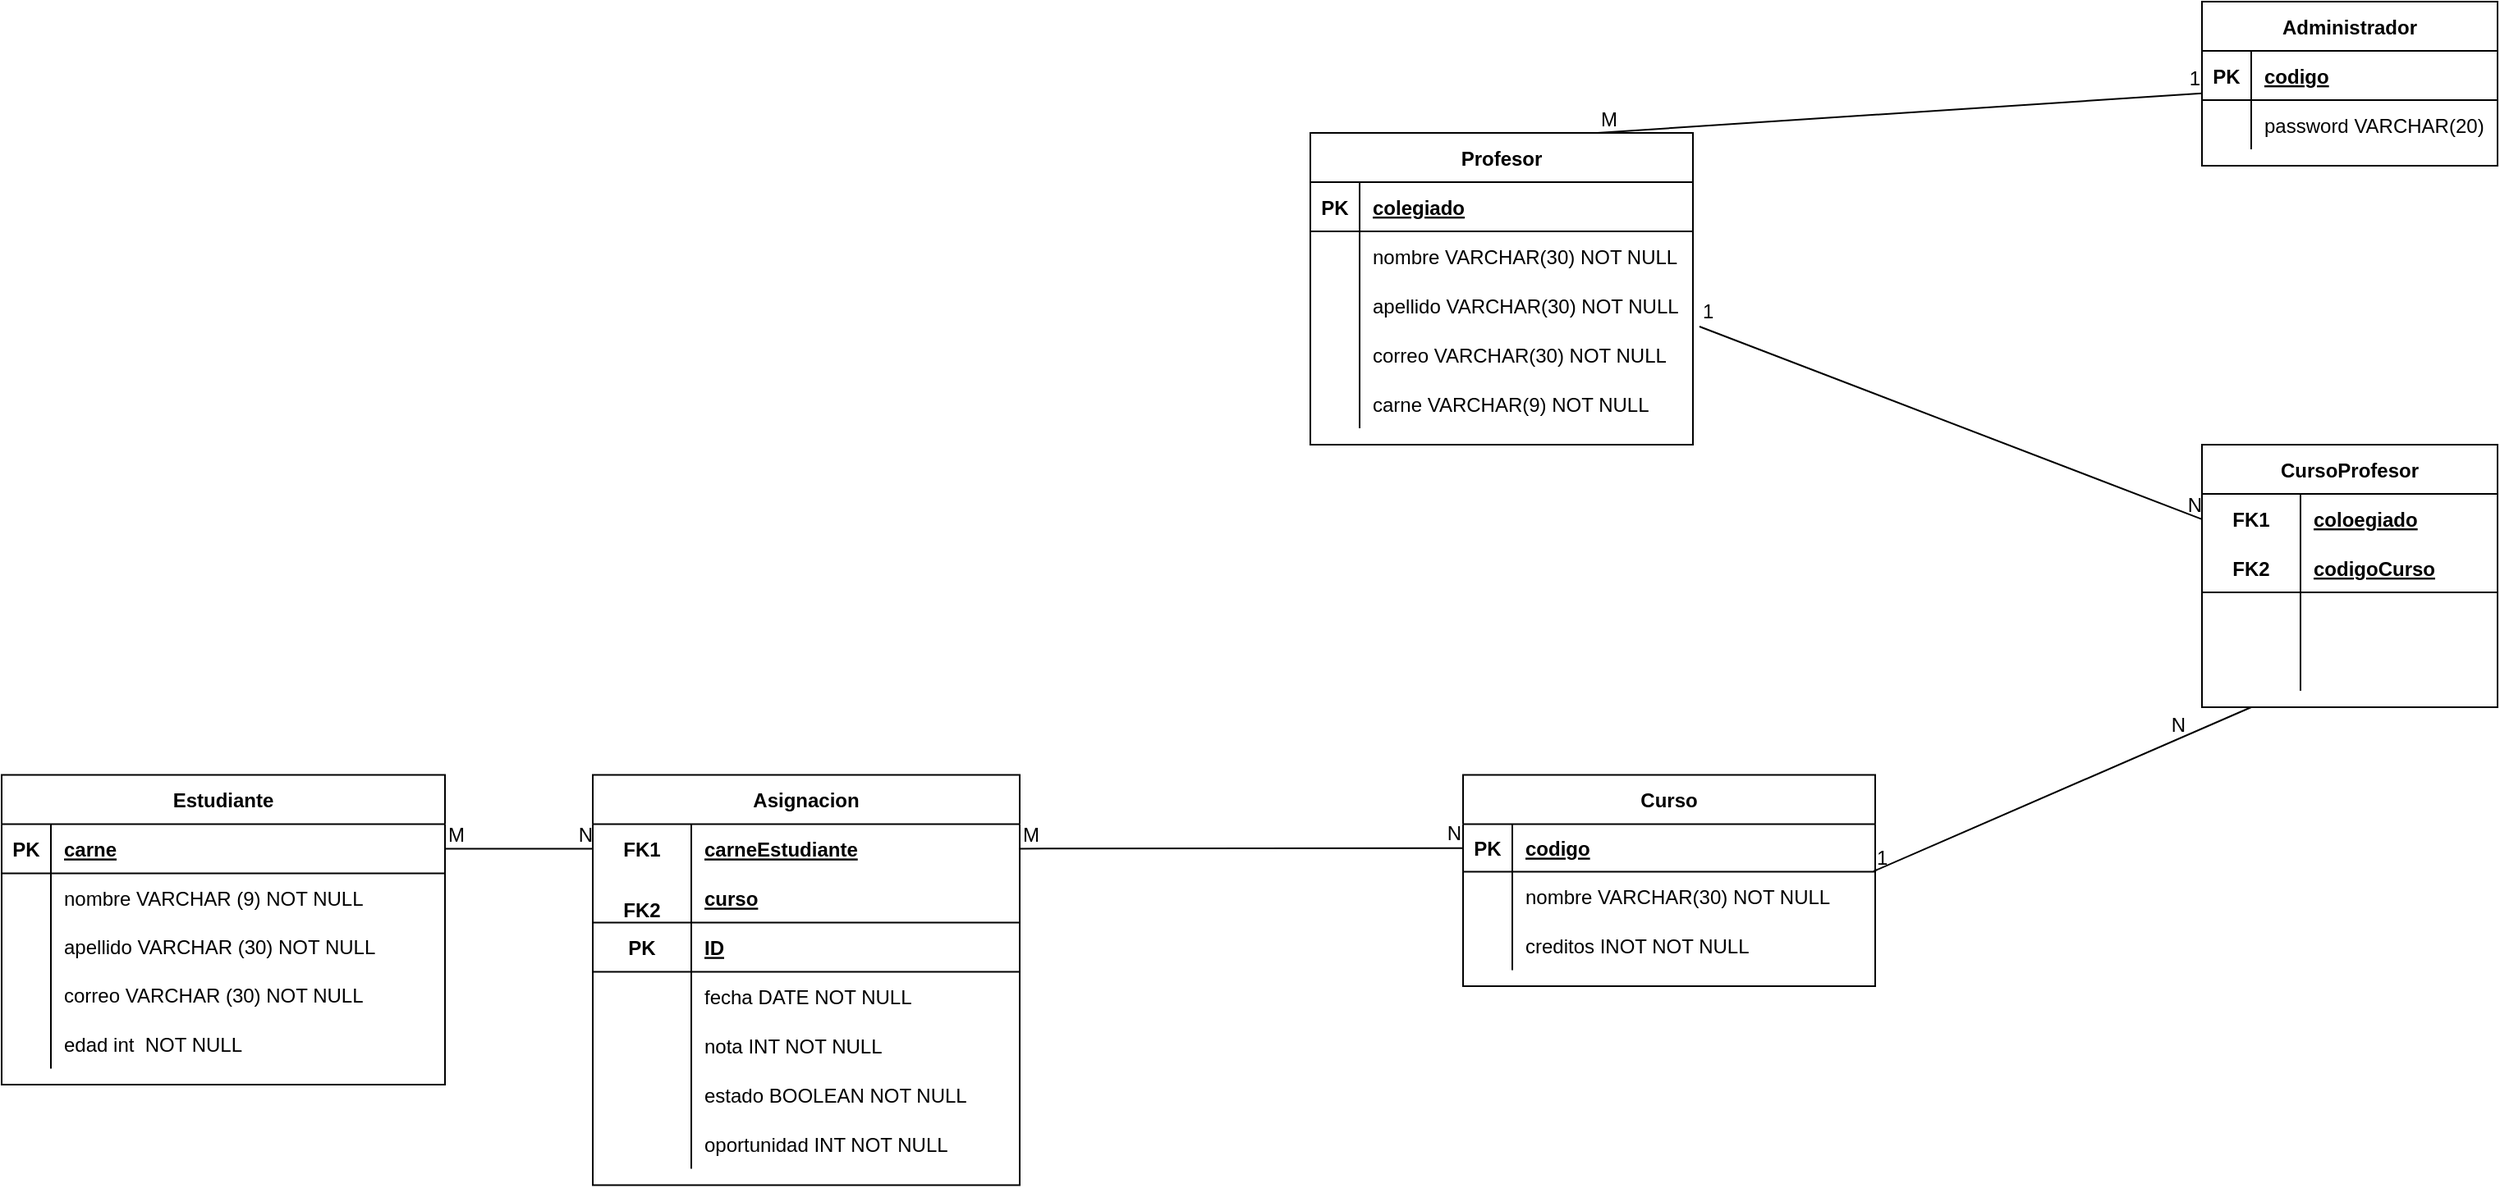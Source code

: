 <mxfile version="20.2.5" type="device"><diagram id="YXSED8SwQ3DKiTA42KXJ" name="Página-1"><mxGraphModel dx="1874" dy="840" grid="1" gridSize="10" guides="1" tooltips="1" connect="1" arrows="1" fold="1" page="1" pageScale="1" pageWidth="827" pageHeight="1169" math="0" shadow="0"><root><mxCell id="0"/><mxCell id="1" parent="0"/><mxCell id="o0XQgjASKxmksTlwsW91-1" value="Estudiante" style="shape=table;startSize=30;container=1;collapsible=1;childLayout=tableLayout;fixedRows=1;rowLines=0;fontStyle=1;align=center;resizeLast=1;" parent="1" vertex="1"><mxGeometry x="30" y="541.2" width="270" height="188.8" as="geometry"/></mxCell><mxCell id="o0XQgjASKxmksTlwsW91-2" value="" style="shape=tableRow;horizontal=0;startSize=0;swimlaneHead=0;swimlaneBody=0;fillColor=none;collapsible=0;dropTarget=0;points=[[0,0.5],[1,0.5]];portConstraint=eastwest;top=0;left=0;right=0;bottom=1;" parent="o0XQgjASKxmksTlwsW91-1" vertex="1"><mxGeometry y="30" width="270" height="30" as="geometry"/></mxCell><mxCell id="o0XQgjASKxmksTlwsW91-3" value="PK" style="shape=partialRectangle;connectable=0;fillColor=none;top=0;left=0;bottom=0;right=0;fontStyle=1;overflow=hidden;" parent="o0XQgjASKxmksTlwsW91-2" vertex="1"><mxGeometry width="30" height="30" as="geometry"><mxRectangle width="30" height="30" as="alternateBounds"/></mxGeometry></mxCell><mxCell id="o0XQgjASKxmksTlwsW91-4" value="carne" style="shape=partialRectangle;connectable=0;fillColor=none;top=0;left=0;bottom=0;right=0;align=left;spacingLeft=6;fontStyle=5;overflow=hidden;" parent="o0XQgjASKxmksTlwsW91-2" vertex="1"><mxGeometry x="30" width="240" height="30" as="geometry"><mxRectangle width="240" height="30" as="alternateBounds"/></mxGeometry></mxCell><mxCell id="o0XQgjASKxmksTlwsW91-5" value="" style="shape=tableRow;horizontal=0;startSize=0;swimlaneHead=0;swimlaneBody=0;fillColor=none;collapsible=0;dropTarget=0;points=[[0,0.5],[1,0.5]];portConstraint=eastwest;top=0;left=0;right=0;bottom=0;" parent="o0XQgjASKxmksTlwsW91-1" vertex="1"><mxGeometry y="60" width="270" height="30" as="geometry"/></mxCell><mxCell id="o0XQgjASKxmksTlwsW91-6" value="" style="shape=partialRectangle;connectable=0;fillColor=none;top=0;left=0;bottom=0;right=0;editable=1;overflow=hidden;" parent="o0XQgjASKxmksTlwsW91-5" vertex="1"><mxGeometry width="30" height="30" as="geometry"><mxRectangle width="30" height="30" as="alternateBounds"/></mxGeometry></mxCell><mxCell id="o0XQgjASKxmksTlwsW91-7" value="nombre VARCHAR (9) NOT NULL" style="shape=partialRectangle;connectable=0;fillColor=none;top=0;left=0;bottom=0;right=0;align=left;spacingLeft=6;overflow=hidden;" parent="o0XQgjASKxmksTlwsW91-5" vertex="1"><mxGeometry x="30" width="240" height="30" as="geometry"><mxRectangle width="240" height="30" as="alternateBounds"/></mxGeometry></mxCell><mxCell id="o0XQgjASKxmksTlwsW91-8" value="" style="shape=tableRow;horizontal=0;startSize=0;swimlaneHead=0;swimlaneBody=0;fillColor=none;collapsible=0;dropTarget=0;points=[[0,0.5],[1,0.5]];portConstraint=eastwest;top=0;left=0;right=0;bottom=0;" parent="o0XQgjASKxmksTlwsW91-1" vertex="1"><mxGeometry y="90" width="270" height="29" as="geometry"/></mxCell><mxCell id="o0XQgjASKxmksTlwsW91-9" value="" style="shape=partialRectangle;connectable=0;fillColor=none;top=0;left=0;bottom=0;right=0;editable=1;overflow=hidden;" parent="o0XQgjASKxmksTlwsW91-8" vertex="1"><mxGeometry width="30" height="29" as="geometry"><mxRectangle width="30" height="29" as="alternateBounds"/></mxGeometry></mxCell><mxCell id="o0XQgjASKxmksTlwsW91-10" value="apellido VARCHAR (30) NOT NULL" style="shape=partialRectangle;connectable=0;fillColor=none;top=0;left=0;bottom=0;right=0;align=left;spacingLeft=6;overflow=hidden;" parent="o0XQgjASKxmksTlwsW91-8" vertex="1"><mxGeometry x="30" width="240" height="29" as="geometry"><mxRectangle width="240" height="29" as="alternateBounds"/></mxGeometry></mxCell><mxCell id="o0XQgjASKxmksTlwsW91-11" value="" style="shape=tableRow;horizontal=0;startSize=0;swimlaneHead=0;swimlaneBody=0;fillColor=none;collapsible=0;dropTarget=0;points=[[0,0.5],[1,0.5]];portConstraint=eastwest;top=0;left=0;right=0;bottom=0;" parent="o0XQgjASKxmksTlwsW91-1" vertex="1"><mxGeometry y="119" width="270" height="30" as="geometry"/></mxCell><mxCell id="o0XQgjASKxmksTlwsW91-12" value="" style="shape=partialRectangle;connectable=0;fillColor=none;top=0;left=0;bottom=0;right=0;editable=1;overflow=hidden;" parent="o0XQgjASKxmksTlwsW91-11" vertex="1"><mxGeometry width="30" height="30" as="geometry"><mxRectangle width="30" height="30" as="alternateBounds"/></mxGeometry></mxCell><mxCell id="o0XQgjASKxmksTlwsW91-13" value="correo VARCHAR (30) NOT NULL" style="shape=partialRectangle;connectable=0;fillColor=none;top=0;left=0;bottom=0;right=0;align=left;spacingLeft=6;overflow=hidden;" parent="o0XQgjASKxmksTlwsW91-11" vertex="1"><mxGeometry x="30" width="240" height="30" as="geometry"><mxRectangle width="240" height="30" as="alternateBounds"/></mxGeometry></mxCell><mxCell id="coQe3V80EegamrGWppL2-1" value="" style="shape=tableRow;horizontal=0;startSize=0;swimlaneHead=0;swimlaneBody=0;fillColor=none;collapsible=0;dropTarget=0;points=[[0,0.5],[1,0.5]];portConstraint=eastwest;top=0;left=0;right=0;bottom=0;" vertex="1" parent="o0XQgjASKxmksTlwsW91-1"><mxGeometry y="149" width="270" height="30" as="geometry"/></mxCell><mxCell id="coQe3V80EegamrGWppL2-2" value="" style="shape=partialRectangle;connectable=0;fillColor=none;top=0;left=0;bottom=0;right=0;editable=1;overflow=hidden;" vertex="1" parent="coQe3V80EegamrGWppL2-1"><mxGeometry width="30" height="30" as="geometry"><mxRectangle width="30" height="30" as="alternateBounds"/></mxGeometry></mxCell><mxCell id="coQe3V80EegamrGWppL2-3" value="edad int  NOT NULL" style="shape=partialRectangle;connectable=0;fillColor=none;top=0;left=0;bottom=0;right=0;align=left;spacingLeft=6;overflow=hidden;" vertex="1" parent="coQe3V80EegamrGWppL2-1"><mxGeometry x="30" width="240" height="30" as="geometry"><mxRectangle width="240" height="30" as="alternateBounds"/></mxGeometry></mxCell><mxCell id="o0XQgjASKxmksTlwsW91-40" value="Profesor" style="shape=table;startSize=30;container=1;collapsible=1;childLayout=tableLayout;fixedRows=1;rowLines=0;fontStyle=1;align=center;resizeLast=1;" parent="1" vertex="1"><mxGeometry x="827" y="150" width="233" height="190" as="geometry"/></mxCell><mxCell id="o0XQgjASKxmksTlwsW91-41" value="" style="shape=tableRow;horizontal=0;startSize=0;swimlaneHead=0;swimlaneBody=0;fillColor=none;collapsible=0;dropTarget=0;points=[[0,0.5],[1,0.5]];portConstraint=eastwest;top=0;left=0;right=0;bottom=1;" parent="o0XQgjASKxmksTlwsW91-40" vertex="1"><mxGeometry y="30" width="233" height="30" as="geometry"/></mxCell><mxCell id="o0XQgjASKxmksTlwsW91-42" value="PK" style="shape=partialRectangle;connectable=0;fillColor=none;top=0;left=0;bottom=0;right=0;fontStyle=1;overflow=hidden;" parent="o0XQgjASKxmksTlwsW91-41" vertex="1"><mxGeometry width="30" height="30" as="geometry"><mxRectangle width="30" height="30" as="alternateBounds"/></mxGeometry></mxCell><mxCell id="o0XQgjASKxmksTlwsW91-43" value="colegiado" style="shape=partialRectangle;connectable=0;fillColor=none;top=0;left=0;bottom=0;right=0;align=left;spacingLeft=6;fontStyle=5;overflow=hidden;" parent="o0XQgjASKxmksTlwsW91-41" vertex="1"><mxGeometry x="30" width="203" height="30" as="geometry"><mxRectangle width="203" height="30" as="alternateBounds"/></mxGeometry></mxCell><mxCell id="o0XQgjASKxmksTlwsW91-44" value="" style="shape=tableRow;horizontal=0;startSize=0;swimlaneHead=0;swimlaneBody=0;fillColor=none;collapsible=0;dropTarget=0;points=[[0,0.5],[1,0.5]];portConstraint=eastwest;top=0;left=0;right=0;bottom=0;" parent="o0XQgjASKxmksTlwsW91-40" vertex="1"><mxGeometry y="60" width="233" height="30" as="geometry"/></mxCell><mxCell id="o0XQgjASKxmksTlwsW91-45" value="" style="shape=partialRectangle;connectable=0;fillColor=none;top=0;left=0;bottom=0;right=0;editable=1;overflow=hidden;" parent="o0XQgjASKxmksTlwsW91-44" vertex="1"><mxGeometry width="30" height="30" as="geometry"><mxRectangle width="30" height="30" as="alternateBounds"/></mxGeometry></mxCell><mxCell id="o0XQgjASKxmksTlwsW91-46" value="nombre VARCHAR(30) NOT NULL " style="shape=partialRectangle;connectable=0;fillColor=none;top=0;left=0;bottom=0;right=0;align=left;spacingLeft=6;overflow=hidden;" parent="o0XQgjASKxmksTlwsW91-44" vertex="1"><mxGeometry x="30" width="203" height="30" as="geometry"><mxRectangle width="203" height="30" as="alternateBounds"/></mxGeometry></mxCell><mxCell id="o0XQgjASKxmksTlwsW91-47" value="" style="shape=tableRow;horizontal=0;startSize=0;swimlaneHead=0;swimlaneBody=0;fillColor=none;collapsible=0;dropTarget=0;points=[[0,0.5],[1,0.5]];portConstraint=eastwest;top=0;left=0;right=0;bottom=0;" parent="o0XQgjASKxmksTlwsW91-40" vertex="1"><mxGeometry y="90" width="233" height="30" as="geometry"/></mxCell><mxCell id="o0XQgjASKxmksTlwsW91-48" value="" style="shape=partialRectangle;connectable=0;fillColor=none;top=0;left=0;bottom=0;right=0;editable=1;overflow=hidden;" parent="o0XQgjASKxmksTlwsW91-47" vertex="1"><mxGeometry width="30" height="30" as="geometry"><mxRectangle width="30" height="30" as="alternateBounds"/></mxGeometry></mxCell><mxCell id="o0XQgjASKxmksTlwsW91-49" value="apellido VARCHAR(30) NOT NULL " style="shape=partialRectangle;connectable=0;fillColor=none;top=0;left=0;bottom=0;right=0;align=left;spacingLeft=6;overflow=hidden;" parent="o0XQgjASKxmksTlwsW91-47" vertex="1"><mxGeometry x="30" width="203" height="30" as="geometry"><mxRectangle width="203" height="30" as="alternateBounds"/></mxGeometry></mxCell><mxCell id="o0XQgjASKxmksTlwsW91-50" value="" style="shape=tableRow;horizontal=0;startSize=0;swimlaneHead=0;swimlaneBody=0;fillColor=none;collapsible=0;dropTarget=0;points=[[0,0.5],[1,0.5]];portConstraint=eastwest;top=0;left=0;right=0;bottom=0;" parent="o0XQgjASKxmksTlwsW91-40" vertex="1"><mxGeometry y="120" width="233" height="30" as="geometry"/></mxCell><mxCell id="o0XQgjASKxmksTlwsW91-51" value="" style="shape=partialRectangle;connectable=0;fillColor=none;top=0;left=0;bottom=0;right=0;editable=1;overflow=hidden;" parent="o0XQgjASKxmksTlwsW91-50" vertex="1"><mxGeometry width="30" height="30" as="geometry"><mxRectangle width="30" height="30" as="alternateBounds"/></mxGeometry></mxCell><mxCell id="o0XQgjASKxmksTlwsW91-52" value="correo VARCHAR(30) NOT NULL " style="shape=partialRectangle;connectable=0;fillColor=none;top=0;left=0;bottom=0;right=0;align=left;spacingLeft=6;overflow=hidden;" parent="o0XQgjASKxmksTlwsW91-50" vertex="1"><mxGeometry x="30" width="203" height="30" as="geometry"><mxRectangle width="203" height="30" as="alternateBounds"/></mxGeometry></mxCell><mxCell id="o0XQgjASKxmksTlwsW91-53" value="" style="shape=tableRow;horizontal=0;startSize=0;swimlaneHead=0;swimlaneBody=0;fillColor=none;collapsible=0;dropTarget=0;points=[[0,0.5],[1,0.5]];portConstraint=eastwest;top=0;left=0;right=0;bottom=0;" parent="o0XQgjASKxmksTlwsW91-40" vertex="1"><mxGeometry y="150" width="233" height="30" as="geometry"/></mxCell><mxCell id="o0XQgjASKxmksTlwsW91-54" value="" style="shape=partialRectangle;connectable=0;fillColor=none;top=0;left=0;bottom=0;right=0;editable=1;overflow=hidden;" parent="o0XQgjASKxmksTlwsW91-53" vertex="1"><mxGeometry width="30" height="30" as="geometry"><mxRectangle width="30" height="30" as="alternateBounds"/></mxGeometry></mxCell><mxCell id="o0XQgjASKxmksTlwsW91-55" value="carne VARCHAR(9) NOT NULL " style="shape=partialRectangle;connectable=0;fillColor=none;top=0;left=0;bottom=0;right=0;align=left;spacingLeft=6;overflow=hidden;" parent="o0XQgjASKxmksTlwsW91-53" vertex="1"><mxGeometry x="30" width="203" height="30" as="geometry"><mxRectangle width="203" height="30" as="alternateBounds"/></mxGeometry></mxCell><mxCell id="o0XQgjASKxmksTlwsW91-59" value="Curso" style="shape=table;startSize=30;container=1;collapsible=1;childLayout=tableLayout;fixedRows=1;rowLines=0;fontStyle=1;align=center;resizeLast=1;" parent="1" vertex="1"><mxGeometry x="920" y="541.2" width="251" height="128.8" as="geometry"/></mxCell><mxCell id="o0XQgjASKxmksTlwsW91-60" value="" style="shape=tableRow;horizontal=0;startSize=0;swimlaneHead=0;swimlaneBody=0;fillColor=none;collapsible=0;dropTarget=0;points=[[0,0.5],[1,0.5]];portConstraint=eastwest;top=0;left=0;right=0;bottom=1;" parent="o0XQgjASKxmksTlwsW91-59" vertex="1"><mxGeometry y="30" width="251" height="29" as="geometry"/></mxCell><mxCell id="o0XQgjASKxmksTlwsW91-61" value="PK" style="shape=partialRectangle;connectable=0;fillColor=none;top=0;left=0;bottom=0;right=0;fontStyle=1;overflow=hidden;" parent="o0XQgjASKxmksTlwsW91-60" vertex="1"><mxGeometry width="30" height="29" as="geometry"><mxRectangle width="30" height="29" as="alternateBounds"/></mxGeometry></mxCell><mxCell id="o0XQgjASKxmksTlwsW91-62" value="codigo" style="shape=partialRectangle;connectable=0;fillColor=none;top=0;left=0;bottom=0;right=0;align=left;spacingLeft=6;fontStyle=5;overflow=hidden;" parent="o0XQgjASKxmksTlwsW91-60" vertex="1"><mxGeometry x="30" width="221" height="29" as="geometry"><mxRectangle width="221" height="29" as="alternateBounds"/></mxGeometry></mxCell><mxCell id="o0XQgjASKxmksTlwsW91-63" value="" style="shape=tableRow;horizontal=0;startSize=0;swimlaneHead=0;swimlaneBody=0;fillColor=none;collapsible=0;dropTarget=0;points=[[0,0.5],[1,0.5]];portConstraint=eastwest;top=0;left=0;right=0;bottom=0;" parent="o0XQgjASKxmksTlwsW91-59" vertex="1"><mxGeometry y="59" width="251" height="30" as="geometry"/></mxCell><mxCell id="o0XQgjASKxmksTlwsW91-64" value="" style="shape=partialRectangle;connectable=0;fillColor=none;top=0;left=0;bottom=0;right=0;editable=1;overflow=hidden;" parent="o0XQgjASKxmksTlwsW91-63" vertex="1"><mxGeometry width="30" height="30" as="geometry"><mxRectangle width="30" height="30" as="alternateBounds"/></mxGeometry></mxCell><mxCell id="o0XQgjASKxmksTlwsW91-65" value="nombre VARCHAR(30) NOT NULL" style="shape=partialRectangle;connectable=0;fillColor=none;top=0;left=0;bottom=0;right=0;align=left;spacingLeft=6;overflow=hidden;" parent="o0XQgjASKxmksTlwsW91-63" vertex="1"><mxGeometry x="30" width="221" height="30" as="geometry"><mxRectangle width="221" height="30" as="alternateBounds"/></mxGeometry></mxCell><mxCell id="o0XQgjASKxmksTlwsW91-66" value="" style="shape=tableRow;horizontal=0;startSize=0;swimlaneHead=0;swimlaneBody=0;fillColor=none;collapsible=0;dropTarget=0;points=[[0,0.5],[1,0.5]];portConstraint=eastwest;top=0;left=0;right=0;bottom=0;" parent="o0XQgjASKxmksTlwsW91-59" vertex="1"><mxGeometry y="89" width="251" height="30" as="geometry"/></mxCell><mxCell id="o0XQgjASKxmksTlwsW91-67" value="" style="shape=partialRectangle;connectable=0;fillColor=none;top=0;left=0;bottom=0;right=0;editable=1;overflow=hidden;" parent="o0XQgjASKxmksTlwsW91-66" vertex="1"><mxGeometry width="30" height="30" as="geometry"><mxRectangle width="30" height="30" as="alternateBounds"/></mxGeometry></mxCell><mxCell id="o0XQgjASKxmksTlwsW91-68" value="creditos INOT NOT NULL" style="shape=partialRectangle;connectable=0;fillColor=none;top=0;left=0;bottom=0;right=0;align=left;spacingLeft=6;overflow=hidden;" parent="o0XQgjASKxmksTlwsW91-66" vertex="1"><mxGeometry x="30" width="221" height="30" as="geometry"><mxRectangle width="221" height="30" as="alternateBounds"/></mxGeometry></mxCell><mxCell id="o0XQgjASKxmksTlwsW91-72" value="Asignacion" style="shape=table;startSize=30;container=1;collapsible=1;childLayout=tableLayout;fixedRows=1;rowLines=0;fontStyle=1;align=center;resizeLast=1;" parent="1" vertex="1"><mxGeometry x="390" y="541.2" width="260" height="250" as="geometry"/></mxCell><mxCell id="o0XQgjASKxmksTlwsW91-73" value="" style="shape=tableRow;horizontal=0;startSize=0;swimlaneHead=0;swimlaneBody=0;fillColor=none;collapsible=0;dropTarget=0;points=[[0,0.5],[1,0.5]];portConstraint=eastwest;top=0;left=0;right=0;bottom=0;" parent="o0XQgjASKxmksTlwsW91-72" vertex="1"><mxGeometry y="30" width="260" height="30" as="geometry"/></mxCell><mxCell id="o0XQgjASKxmksTlwsW91-74" value="FK1" style="shape=partialRectangle;connectable=0;fillColor=none;top=0;left=0;bottom=0;right=0;fontStyle=1;overflow=hidden;" parent="o0XQgjASKxmksTlwsW91-73" vertex="1"><mxGeometry width="60" height="30" as="geometry"><mxRectangle width="60" height="30" as="alternateBounds"/></mxGeometry></mxCell><mxCell id="o0XQgjASKxmksTlwsW91-75" value="carneEstudiante" style="shape=partialRectangle;connectable=0;fillColor=none;top=0;left=0;bottom=0;right=0;align=left;spacingLeft=6;fontStyle=5;overflow=hidden;" parent="o0XQgjASKxmksTlwsW91-73" vertex="1"><mxGeometry x="60" width="200" height="30" as="geometry"><mxRectangle width="200" height="30" as="alternateBounds"/></mxGeometry></mxCell><mxCell id="o0XQgjASKxmksTlwsW91-76" value="" style="shape=tableRow;horizontal=0;startSize=0;swimlaneHead=0;swimlaneBody=0;fillColor=none;collapsible=0;dropTarget=0;points=[[0,0.5],[1,0.5]];portConstraint=eastwest;top=0;left=0;right=0;bottom=1;" parent="o0XQgjASKxmksTlwsW91-72" vertex="1"><mxGeometry y="60" width="260" height="30" as="geometry"/></mxCell><mxCell id="o0XQgjASKxmksTlwsW91-77" value="&#10;FK2" style="shape=partialRectangle;connectable=0;fillColor=none;top=0;left=0;bottom=0;right=0;fontStyle=1;overflow=hidden;" parent="o0XQgjASKxmksTlwsW91-76" vertex="1"><mxGeometry width="60" height="30" as="geometry"><mxRectangle width="60" height="30" as="alternateBounds"/></mxGeometry></mxCell><mxCell id="o0XQgjASKxmksTlwsW91-78" value="curso" style="shape=partialRectangle;connectable=0;fillColor=none;top=0;left=0;bottom=0;right=0;align=left;spacingLeft=6;fontStyle=5;overflow=hidden;" parent="o0XQgjASKxmksTlwsW91-76" vertex="1"><mxGeometry x="60" width="200" height="30" as="geometry"><mxRectangle width="200" height="30" as="alternateBounds"/></mxGeometry></mxCell><mxCell id="o0XQgjASKxmksTlwsW91-112" value="" style="shape=tableRow;horizontal=0;startSize=0;swimlaneHead=0;swimlaneBody=0;fillColor=none;collapsible=0;dropTarget=0;points=[[0,0.5],[1,0.5]];portConstraint=eastwest;top=0;left=0;right=0;bottom=1;" parent="o0XQgjASKxmksTlwsW91-72" vertex="1"><mxGeometry y="90" width="260" height="30" as="geometry"/></mxCell><mxCell id="o0XQgjASKxmksTlwsW91-113" value="PK" style="shape=partialRectangle;connectable=0;fillColor=none;top=0;left=0;bottom=0;right=0;fontStyle=1;overflow=hidden;" parent="o0XQgjASKxmksTlwsW91-112" vertex="1"><mxGeometry width="60" height="30" as="geometry"><mxRectangle width="60" height="30" as="alternateBounds"/></mxGeometry></mxCell><mxCell id="o0XQgjASKxmksTlwsW91-114" value="ID" style="shape=partialRectangle;connectable=0;fillColor=none;top=0;left=0;bottom=0;right=0;align=left;spacingLeft=6;fontStyle=5;overflow=hidden;" parent="o0XQgjASKxmksTlwsW91-112" vertex="1"><mxGeometry x="60" width="200" height="30" as="geometry"><mxRectangle width="200" height="30" as="alternateBounds"/></mxGeometry></mxCell><mxCell id="o0XQgjASKxmksTlwsW91-79" value="" style="shape=tableRow;horizontal=0;startSize=0;swimlaneHead=0;swimlaneBody=0;fillColor=none;collapsible=0;dropTarget=0;points=[[0,0.5],[1,0.5]];portConstraint=eastwest;top=0;left=0;right=0;bottom=0;" parent="o0XQgjASKxmksTlwsW91-72" vertex="1"><mxGeometry y="120" width="260" height="30" as="geometry"/></mxCell><mxCell id="o0XQgjASKxmksTlwsW91-80" value="" style="shape=partialRectangle;connectable=0;fillColor=none;top=0;left=0;bottom=0;right=0;editable=1;overflow=hidden;" parent="o0XQgjASKxmksTlwsW91-79" vertex="1"><mxGeometry width="60" height="30" as="geometry"><mxRectangle width="60" height="30" as="alternateBounds"/></mxGeometry></mxCell><mxCell id="o0XQgjASKxmksTlwsW91-81" value="fecha DATE NOT NULL" style="shape=partialRectangle;connectable=0;fillColor=none;top=0;left=0;bottom=0;right=0;align=left;spacingLeft=6;overflow=hidden;" parent="o0XQgjASKxmksTlwsW91-79" vertex="1"><mxGeometry x="60" width="200" height="30" as="geometry"><mxRectangle width="200" height="30" as="alternateBounds"/></mxGeometry></mxCell><mxCell id="o0XQgjASKxmksTlwsW91-118" value="" style="shape=tableRow;horizontal=0;startSize=0;swimlaneHead=0;swimlaneBody=0;fillColor=none;collapsible=0;dropTarget=0;points=[[0,0.5],[1,0.5]];portConstraint=eastwest;top=0;left=0;right=0;bottom=0;" parent="o0XQgjASKxmksTlwsW91-72" vertex="1"><mxGeometry y="150" width="260" height="30" as="geometry"/></mxCell><mxCell id="o0XQgjASKxmksTlwsW91-119" value="" style="shape=partialRectangle;connectable=0;fillColor=none;top=0;left=0;bottom=0;right=0;editable=1;overflow=hidden;" parent="o0XQgjASKxmksTlwsW91-118" vertex="1"><mxGeometry width="60" height="30" as="geometry"><mxRectangle width="60" height="30" as="alternateBounds"/></mxGeometry></mxCell><mxCell id="o0XQgjASKxmksTlwsW91-120" value="nota INT NOT NULL" style="shape=partialRectangle;connectable=0;fillColor=none;top=0;left=0;bottom=0;right=0;align=left;spacingLeft=6;overflow=hidden;" parent="o0XQgjASKxmksTlwsW91-118" vertex="1"><mxGeometry x="60" width="200" height="30" as="geometry"><mxRectangle width="200" height="30" as="alternateBounds"/></mxGeometry></mxCell><mxCell id="o0XQgjASKxmksTlwsW91-121" value="" style="shape=tableRow;horizontal=0;startSize=0;swimlaneHead=0;swimlaneBody=0;fillColor=none;collapsible=0;dropTarget=0;points=[[0,0.5],[1,0.5]];portConstraint=eastwest;top=0;left=0;right=0;bottom=0;" parent="o0XQgjASKxmksTlwsW91-72" vertex="1"><mxGeometry y="180" width="260" height="30" as="geometry"/></mxCell><mxCell id="o0XQgjASKxmksTlwsW91-122" value="" style="shape=partialRectangle;connectable=0;fillColor=none;top=0;left=0;bottom=0;right=0;editable=1;overflow=hidden;" parent="o0XQgjASKxmksTlwsW91-121" vertex="1"><mxGeometry width="60" height="30" as="geometry"><mxRectangle width="60" height="30" as="alternateBounds"/></mxGeometry></mxCell><mxCell id="o0XQgjASKxmksTlwsW91-123" value="estado BOOLEAN NOT NULL" style="shape=partialRectangle;connectable=0;fillColor=none;top=0;left=0;bottom=0;right=0;align=left;spacingLeft=6;overflow=hidden;" parent="o0XQgjASKxmksTlwsW91-121" vertex="1"><mxGeometry x="60" width="200" height="30" as="geometry"><mxRectangle width="200" height="30" as="alternateBounds"/></mxGeometry></mxCell><mxCell id="o0XQgjASKxmksTlwsW91-82" value="" style="shape=tableRow;horizontal=0;startSize=0;swimlaneHead=0;swimlaneBody=0;fillColor=none;collapsible=0;dropTarget=0;points=[[0,0.5],[1,0.5]];portConstraint=eastwest;top=0;left=0;right=0;bottom=0;" parent="o0XQgjASKxmksTlwsW91-72" vertex="1"><mxGeometry y="210" width="260" height="30" as="geometry"/></mxCell><mxCell id="o0XQgjASKxmksTlwsW91-83" value="" style="shape=partialRectangle;connectable=0;fillColor=none;top=0;left=0;bottom=0;right=0;editable=1;overflow=hidden;" parent="o0XQgjASKxmksTlwsW91-82" vertex="1"><mxGeometry width="60" height="30" as="geometry"><mxRectangle width="60" height="30" as="alternateBounds"/></mxGeometry></mxCell><mxCell id="o0XQgjASKxmksTlwsW91-84" value="oportunidad INT NOT NULL" style="shape=partialRectangle;connectable=0;fillColor=none;top=0;left=0;bottom=0;right=0;align=left;spacingLeft=6;overflow=hidden;" parent="o0XQgjASKxmksTlwsW91-82" vertex="1"><mxGeometry x="60" width="200" height="30" as="geometry"><mxRectangle width="200" height="30" as="alternateBounds"/></mxGeometry></mxCell><mxCell id="o0XQgjASKxmksTlwsW91-85" value="" style="endArrow=none;html=1;rounded=0;exitX=1;exitY=0.5;exitDx=0;exitDy=0;entryX=0;entryY=0.5;entryDx=0;entryDy=0;" parent="1" source="o0XQgjASKxmksTlwsW91-2" target="o0XQgjASKxmksTlwsW91-73" edge="1"><mxGeometry relative="1" as="geometry"><mxPoint x="350" y="411.2" as="sourcePoint"/><mxPoint x="510" y="411.2" as="targetPoint"/></mxGeometry></mxCell><mxCell id="o0XQgjASKxmksTlwsW91-86" value="M" style="resizable=0;html=1;align=left;verticalAlign=bottom;" parent="o0XQgjASKxmksTlwsW91-85" connectable="0" vertex="1"><mxGeometry x="-1" relative="1" as="geometry"/></mxCell><mxCell id="o0XQgjASKxmksTlwsW91-87" value="N" style="resizable=0;html=1;align=right;verticalAlign=bottom;" parent="o0XQgjASKxmksTlwsW91-85" connectable="0" vertex="1"><mxGeometry x="1" relative="1" as="geometry"/></mxCell><mxCell id="o0XQgjASKxmksTlwsW91-88" value="" style="endArrow=none;html=1;rounded=0;exitX=1;exitY=0.5;exitDx=0;exitDy=0;" parent="1" source="o0XQgjASKxmksTlwsW91-73" target="o0XQgjASKxmksTlwsW91-60" edge="1"><mxGeometry relative="1" as="geometry"><mxPoint x="720" y="431.2" as="sourcePoint"/><mxPoint x="920" y="431.2" as="targetPoint"/></mxGeometry></mxCell><mxCell id="o0XQgjASKxmksTlwsW91-89" value="M" style="resizable=0;html=1;align=left;verticalAlign=bottom;" parent="o0XQgjASKxmksTlwsW91-88" connectable="0" vertex="1"><mxGeometry x="-1" relative="1" as="geometry"/></mxCell><mxCell id="o0XQgjASKxmksTlwsW91-90" value="N" style="resizable=0;html=1;align=right;verticalAlign=bottom;" parent="o0XQgjASKxmksTlwsW91-88" connectable="0" vertex="1"><mxGeometry x="1" relative="1" as="geometry"/></mxCell><mxCell id="o0XQgjASKxmksTlwsW91-91" value="" style="endArrow=none;html=1;rounded=0;exitX=1.017;exitY=-0.067;exitDx=0;exitDy=0;exitPerimeter=0;" parent="1" source="o0XQgjASKxmksTlwsW91-50" target="jbptjtsw8BKwwjhr5FpI-1" edge="1"><mxGeometry relative="1" as="geometry"><mxPoint x="1140" y="310" as="sourcePoint"/><mxPoint x="1300" y="310" as="targetPoint"/></mxGeometry></mxCell><mxCell id="o0XQgjASKxmksTlwsW91-92" value="1" style="resizable=0;html=1;align=left;verticalAlign=bottom;" parent="o0XQgjASKxmksTlwsW91-91" connectable="0" vertex="1"><mxGeometry x="-1" relative="1" as="geometry"/></mxCell><mxCell id="o0XQgjASKxmksTlwsW91-93" value="N" style="resizable=0;html=1;align=right;verticalAlign=bottom;" parent="o0XQgjASKxmksTlwsW91-91" connectable="0" vertex="1"><mxGeometry x="1" relative="1" as="geometry"/></mxCell><mxCell id="o0XQgjASKxmksTlwsW91-94" value="Administrador" style="shape=table;startSize=30;container=1;collapsible=1;childLayout=tableLayout;fixedRows=1;rowLines=0;fontStyle=1;align=center;resizeLast=1;" parent="1" vertex="1"><mxGeometry x="1370" y="70" width="180" height="100" as="geometry"/></mxCell><mxCell id="o0XQgjASKxmksTlwsW91-95" value="" style="shape=tableRow;horizontal=0;startSize=0;swimlaneHead=0;swimlaneBody=0;fillColor=none;collapsible=0;dropTarget=0;points=[[0,0.5],[1,0.5]];portConstraint=eastwest;top=0;left=0;right=0;bottom=1;" parent="o0XQgjASKxmksTlwsW91-94" vertex="1"><mxGeometry y="30" width="180" height="30" as="geometry"/></mxCell><mxCell id="o0XQgjASKxmksTlwsW91-96" value="PK" style="shape=partialRectangle;connectable=0;fillColor=none;top=0;left=0;bottom=0;right=0;fontStyle=1;overflow=hidden;" parent="o0XQgjASKxmksTlwsW91-95" vertex="1"><mxGeometry width="30" height="30" as="geometry"><mxRectangle width="30" height="30" as="alternateBounds"/></mxGeometry></mxCell><mxCell id="o0XQgjASKxmksTlwsW91-97" value="codigo" style="shape=partialRectangle;connectable=0;fillColor=none;top=0;left=0;bottom=0;right=0;align=left;spacingLeft=6;fontStyle=5;overflow=hidden;" parent="o0XQgjASKxmksTlwsW91-95" vertex="1"><mxGeometry x="30" width="150" height="30" as="geometry"><mxRectangle width="150" height="30" as="alternateBounds"/></mxGeometry></mxCell><mxCell id="o0XQgjASKxmksTlwsW91-101" value="" style="shape=tableRow;horizontal=0;startSize=0;swimlaneHead=0;swimlaneBody=0;fillColor=none;collapsible=0;dropTarget=0;points=[[0,0.5],[1,0.5]];portConstraint=eastwest;top=0;left=0;right=0;bottom=0;" parent="o0XQgjASKxmksTlwsW91-94" vertex="1"><mxGeometry y="60" width="180" height="30" as="geometry"/></mxCell><mxCell id="o0XQgjASKxmksTlwsW91-102" value="" style="shape=partialRectangle;connectable=0;fillColor=none;top=0;left=0;bottom=0;right=0;editable=1;overflow=hidden;" parent="o0XQgjASKxmksTlwsW91-101" vertex="1"><mxGeometry width="30" height="30" as="geometry"><mxRectangle width="30" height="30" as="alternateBounds"/></mxGeometry></mxCell><mxCell id="o0XQgjASKxmksTlwsW91-103" value="password VARCHAR(20)" style="shape=partialRectangle;connectable=0;fillColor=none;top=0;left=0;bottom=0;right=0;align=left;spacingLeft=6;overflow=hidden;" parent="o0XQgjASKxmksTlwsW91-101" vertex="1"><mxGeometry x="30" width="150" height="30" as="geometry"><mxRectangle width="150" height="30" as="alternateBounds"/></mxGeometry></mxCell><mxCell id="o0XQgjASKxmksTlwsW91-109" value="" style="endArrow=none;html=1;rounded=0;exitX=0.75;exitY=0;exitDx=0;exitDy=0;" parent="1" source="o0XQgjASKxmksTlwsW91-40" target="o0XQgjASKxmksTlwsW91-94" edge="1"><mxGeometry relative="1" as="geometry"><mxPoint x="1030" y="30" as="sourcePoint"/><mxPoint x="1190" y="30" as="targetPoint"/></mxGeometry></mxCell><mxCell id="o0XQgjASKxmksTlwsW91-110" value="M" style="resizable=0;html=1;align=left;verticalAlign=bottom;" parent="o0XQgjASKxmksTlwsW91-109" connectable="0" vertex="1"><mxGeometry x="-1" relative="1" as="geometry"/></mxCell><mxCell id="o0XQgjASKxmksTlwsW91-111" value="1" style="resizable=0;html=1;align=right;verticalAlign=bottom;" parent="o0XQgjASKxmksTlwsW91-109" connectable="0" vertex="1"><mxGeometry x="1" relative="1" as="geometry"/></mxCell><mxCell id="jbptjtsw8BKwwjhr5FpI-1" value="CursoProfesor" style="shape=table;startSize=30;container=1;collapsible=1;childLayout=tableLayout;fixedRows=1;rowLines=0;fontStyle=1;align=center;resizeLast=1;" parent="1" vertex="1"><mxGeometry x="1370" y="340" width="180" height="160" as="geometry"/></mxCell><mxCell id="jbptjtsw8BKwwjhr5FpI-2" value="" style="shape=tableRow;horizontal=0;startSize=0;swimlaneHead=0;swimlaneBody=0;fillColor=none;collapsible=0;dropTarget=0;points=[[0,0.5],[1,0.5]];portConstraint=eastwest;top=0;left=0;right=0;bottom=0;" parent="jbptjtsw8BKwwjhr5FpI-1" vertex="1"><mxGeometry y="30" width="180" height="30" as="geometry"/></mxCell><mxCell id="jbptjtsw8BKwwjhr5FpI-3" value="FK1" style="shape=partialRectangle;connectable=0;fillColor=none;top=0;left=0;bottom=0;right=0;fontStyle=1;overflow=hidden;" parent="jbptjtsw8BKwwjhr5FpI-2" vertex="1"><mxGeometry width="60" height="30" as="geometry"><mxRectangle width="60" height="30" as="alternateBounds"/></mxGeometry></mxCell><mxCell id="jbptjtsw8BKwwjhr5FpI-4" value="coloegiado" style="shape=partialRectangle;connectable=0;fillColor=none;top=0;left=0;bottom=0;right=0;align=left;spacingLeft=6;fontStyle=5;overflow=hidden;" parent="jbptjtsw8BKwwjhr5FpI-2" vertex="1"><mxGeometry x="60" width="120" height="30" as="geometry"><mxRectangle width="120" height="30" as="alternateBounds"/></mxGeometry></mxCell><mxCell id="jbptjtsw8BKwwjhr5FpI-5" value="" style="shape=tableRow;horizontal=0;startSize=0;swimlaneHead=0;swimlaneBody=0;fillColor=none;collapsible=0;dropTarget=0;points=[[0,0.5],[1,0.5]];portConstraint=eastwest;top=0;left=0;right=0;bottom=1;" parent="jbptjtsw8BKwwjhr5FpI-1" vertex="1"><mxGeometry y="60" width="180" height="30" as="geometry"/></mxCell><mxCell id="jbptjtsw8BKwwjhr5FpI-6" value="FK2" style="shape=partialRectangle;connectable=0;fillColor=none;top=0;left=0;bottom=0;right=0;fontStyle=1;overflow=hidden;" parent="jbptjtsw8BKwwjhr5FpI-5" vertex="1"><mxGeometry width="60" height="30" as="geometry"><mxRectangle width="60" height="30" as="alternateBounds"/></mxGeometry></mxCell><mxCell id="jbptjtsw8BKwwjhr5FpI-7" value="codigoCurso" style="shape=partialRectangle;connectable=0;fillColor=none;top=0;left=0;bottom=0;right=0;align=left;spacingLeft=6;fontStyle=5;overflow=hidden;" parent="jbptjtsw8BKwwjhr5FpI-5" vertex="1"><mxGeometry x="60" width="120" height="30" as="geometry"><mxRectangle width="120" height="30" as="alternateBounds"/></mxGeometry></mxCell><mxCell id="jbptjtsw8BKwwjhr5FpI-8" value="" style="shape=tableRow;horizontal=0;startSize=0;swimlaneHead=0;swimlaneBody=0;fillColor=none;collapsible=0;dropTarget=0;points=[[0,0.5],[1,0.5]];portConstraint=eastwest;top=0;left=0;right=0;bottom=0;" parent="jbptjtsw8BKwwjhr5FpI-1" vertex="1"><mxGeometry y="90" width="180" height="30" as="geometry"/></mxCell><mxCell id="jbptjtsw8BKwwjhr5FpI-9" value="" style="shape=partialRectangle;connectable=0;fillColor=none;top=0;left=0;bottom=0;right=0;editable=1;overflow=hidden;" parent="jbptjtsw8BKwwjhr5FpI-8" vertex="1"><mxGeometry width="60" height="30" as="geometry"><mxRectangle width="60" height="30" as="alternateBounds"/></mxGeometry></mxCell><mxCell id="jbptjtsw8BKwwjhr5FpI-10" value="" style="shape=partialRectangle;connectable=0;fillColor=none;top=0;left=0;bottom=0;right=0;align=left;spacingLeft=6;overflow=hidden;" parent="jbptjtsw8BKwwjhr5FpI-8" vertex="1"><mxGeometry x="60" width="120" height="30" as="geometry"><mxRectangle width="120" height="30" as="alternateBounds"/></mxGeometry></mxCell><mxCell id="jbptjtsw8BKwwjhr5FpI-11" value="" style="shape=tableRow;horizontal=0;startSize=0;swimlaneHead=0;swimlaneBody=0;fillColor=none;collapsible=0;dropTarget=0;points=[[0,0.5],[1,0.5]];portConstraint=eastwest;top=0;left=0;right=0;bottom=0;" parent="jbptjtsw8BKwwjhr5FpI-1" vertex="1"><mxGeometry y="120" width="180" height="30" as="geometry"/></mxCell><mxCell id="jbptjtsw8BKwwjhr5FpI-12" value="" style="shape=partialRectangle;connectable=0;fillColor=none;top=0;left=0;bottom=0;right=0;editable=1;overflow=hidden;" parent="jbptjtsw8BKwwjhr5FpI-11" vertex="1"><mxGeometry width="60" height="30" as="geometry"><mxRectangle width="60" height="30" as="alternateBounds"/></mxGeometry></mxCell><mxCell id="jbptjtsw8BKwwjhr5FpI-13" value="" style="shape=partialRectangle;connectable=0;fillColor=none;top=0;left=0;bottom=0;right=0;align=left;spacingLeft=6;overflow=hidden;" parent="jbptjtsw8BKwwjhr5FpI-11" vertex="1"><mxGeometry x="60" width="120" height="30" as="geometry"><mxRectangle width="120" height="30" as="alternateBounds"/></mxGeometry></mxCell><mxCell id="jbptjtsw8BKwwjhr5FpI-15" value="" style="endArrow=none;html=1;rounded=0;" parent="1" edge="1"><mxGeometry relative="1" as="geometry"><mxPoint x="1170" y="600" as="sourcePoint"/><mxPoint x="1400" y="500" as="targetPoint"/></mxGeometry></mxCell><mxCell id="jbptjtsw8BKwwjhr5FpI-16" value="1" style="resizable=0;html=1;align=left;verticalAlign=bottom;" parent="jbptjtsw8BKwwjhr5FpI-15" connectable="0" vertex="1"><mxGeometry x="-1" relative="1" as="geometry"/></mxCell><mxCell id="jbptjtsw8BKwwjhr5FpI-17" value="N" style="resizable=0;html=1;align=right;verticalAlign=bottom;" parent="jbptjtsw8BKwwjhr5FpI-15" connectable="0" vertex="1"><mxGeometry x="1" relative="1" as="geometry"><mxPoint x="-40" y="20" as="offset"/></mxGeometry></mxCell></root></mxGraphModel></diagram></mxfile>